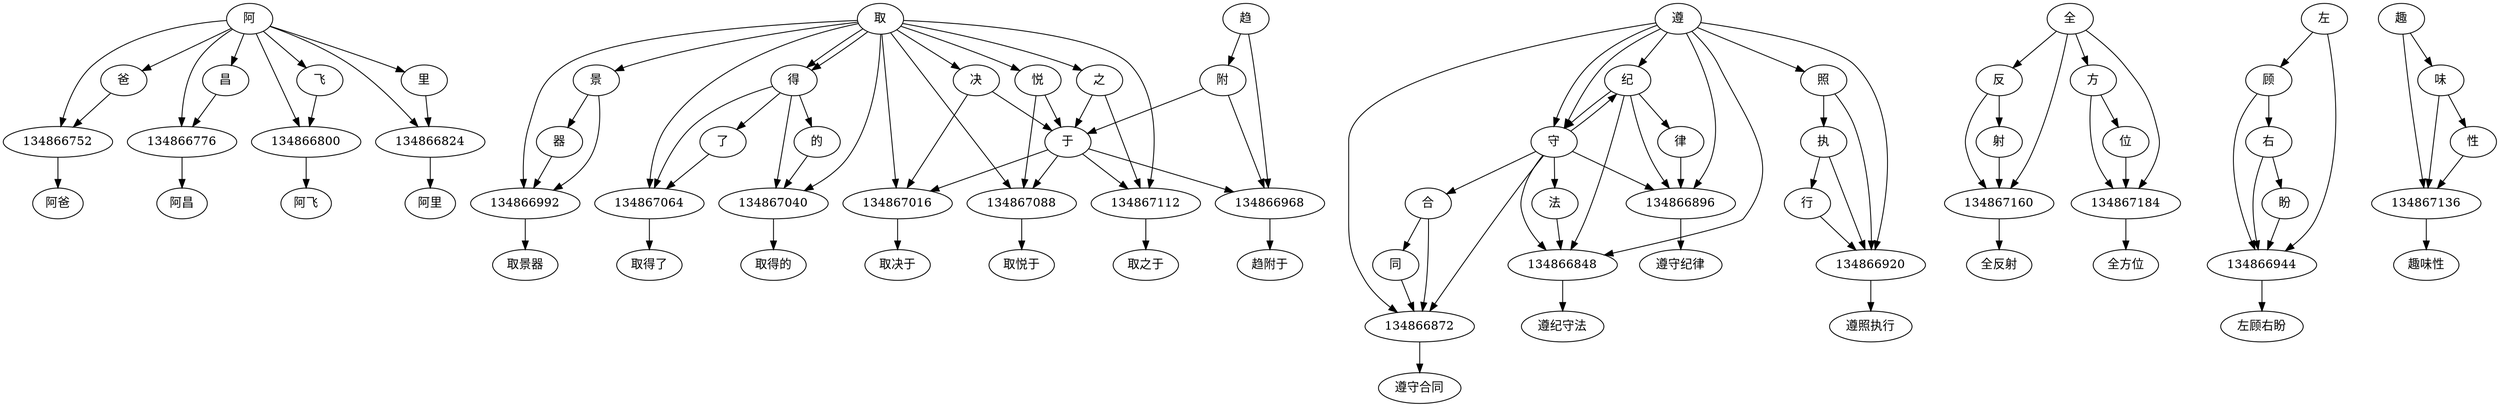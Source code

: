 digraph graphname {

	阿 -> 134866752;
	阿 -> 爸;
	阿 -> 134866776;
	阿 -> 昌;
	阿 -> 134866800;
	阿 -> 飞;
	阿 -> 134866824;
	阿 -> 里;
	爸 -> 134866752;
	昌 -> 134866776;
	得 -> 134867040;
	得 -> 的;
	得 -> 134867064;
	得 -> 了;
	的 -> 134867040;
	法 -> 134866848;
	反 -> 134867160;
	反 -> 射;
	方 -> 134867184;
	方 -> 位;
	飞 -> 134866800;
	附 -> 134866968;
	附 -> 于;
	顾 -> 134866944;
	顾 -> 右;
	合 -> 134866872;
	合 -> 同;
	纪 -> 134866848;
	纪 -> 守;
	纪 -> 134866896;
	纪 -> 律;
	景 -> 134866992;
	景 -> 器;
	决 -> 134867016;
	决 -> 于;
	里 -> 134866824;
	了 -> 134867064;
	律 -> 134866896;
	盼 -> 134866944;
	器 -> 134866992;
	趋 -> 134866968;
	趋 -> 附;
	取 -> 134866992;
	取 -> 景;
	取 -> 134867016;
	取 -> 决;
	取 -> 134867040;
	取 -> 得;
	取 -> 134867064;
	取 -> 得;
	取 -> 134867088;
	取 -> 悦;
	取 -> 134867112;
	取 -> 之;
	趣 -> 134867136;
	趣 -> 味;
	全 -> 134867160;
	全 -> 反;
	全 -> 134867184;
	全 -> 方;
	射 -> 134867160;
	守 -> 134866848;
	守 -> 法;
	守 -> 134866872;
	守 -> 合;
	守 -> 134866896;
	守 -> 纪;
	同 -> 134866872;
	味 -> 134867136;
	味 -> 性;
	位 -> 134867184;
	行 -> 134866920;
	性 -> 134867136;
	右 -> 134866944;
	右 -> 盼;
	于 -> 134866968;
	于 -> 134867016;
	于 -> 134867088;
	于 -> 134867112;
	悦 -> 134867088;
	悦 -> 于;
	照 -> 134866920;
	照 -> 执;
	之 -> 134867112;
	之 -> 于;
	执 -> 134866920;
	执 -> 行;
	遵 -> 134866848;
	遵 -> 纪;
	遵 -> 134866872;
	遵 -> 守;
	遵 -> 134866896;
	遵 -> 守;
	遵 -> 134866920;
	遵 -> 照;
	左 -> 134866944;
	左 -> 顾;
	134866752 -> 阿爸;
	134866776 -> 阿昌;
	134866800 -> 阿飞;
	134866824 -> 阿里;
	134866848 -> 遵纪守法;
	134866872 -> 遵守合同;
	134866896 -> 遵守纪律;
	134866920 -> 遵照执行;
	134866944 -> 左顾右盼;
	134866968 -> 趋附于;
	134866992 -> 取景器;
	134867016 -> 取决于;
	134867040 -> 取得的;
	134867064 -> 取得了;
	134867088 -> 取悦于;
	134867112 -> 取之于;
	134867136 -> 趣味性;
	134867160 -> 全反射;
	134867184 -> 全方位;

}

